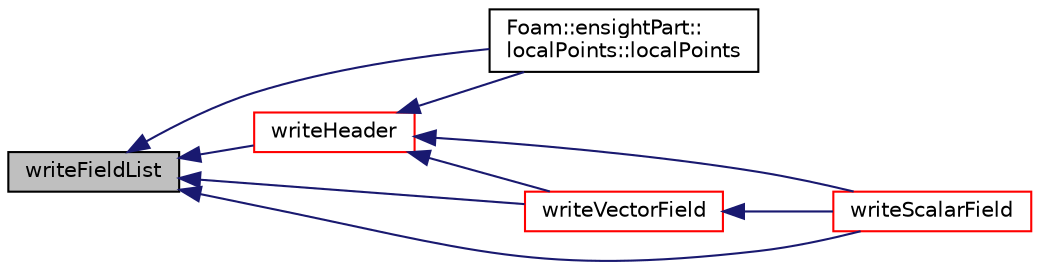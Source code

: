 digraph "writeFieldList"
{
  bgcolor="transparent";
  edge [fontname="Helvetica",fontsize="10",labelfontname="Helvetica",labelfontsize="10"];
  node [fontname="Helvetica",fontsize="10",shape=record];
  rankdir="LR";
  Node1 [label="writeFieldList",height=0.2,width=0.4,color="black", fillcolor="grey75", style="filled", fontcolor="black"];
  Node1 -> Node2 [dir="back",color="midnightblue",fontsize="10",style="solid",fontname="Helvetica"];
  Node2 [label="Foam::ensightPart::\llocalPoints::localPoints",height=0.2,width=0.4,color="black",URL="$a01381.html#a221f8e3528b4abbd9a0180aacc83b11c",tooltip="Construct for mesh points. "];
  Node1 -> Node3 [dir="back",color="midnightblue",fontsize="10",style="solid",fontname="Helvetica"];
  Node3 [label="writeHeader",height=0.2,width=0.4,color="red",URL="$a00647.html#a5e4c16bc9b9f5448a9959165bb2413fe",tooltip="Write the part header. "];
  Node3 -> Node2 [dir="back",color="midnightblue",fontsize="10",style="solid",fontname="Helvetica"];
  Node3 -> Node4 [dir="back",color="midnightblue",fontsize="10",style="solid",fontname="Helvetica"];
  Node4 [label="writeScalarField",height=0.2,width=0.4,color="red",URL="$a00647.html#a65ad618b610319e0ef4c0080afd1f3f0",tooltip="Write scalar field. "];
  Node3 -> Node5 [dir="back",color="midnightblue",fontsize="10",style="solid",fontname="Helvetica"];
  Node5 [label="writeVectorField",height=0.2,width=0.4,color="red",URL="$a00647.html#abb57fcdac84a89a406c3850598af0ad7",tooltip="Write vector field components. "];
  Node5 -> Node4 [dir="back",color="midnightblue",fontsize="10",style="solid",fontname="Helvetica"];
  Node1 -> Node4 [dir="back",color="midnightblue",fontsize="10",style="solid",fontname="Helvetica"];
  Node1 -> Node5 [dir="back",color="midnightblue",fontsize="10",style="solid",fontname="Helvetica"];
}

